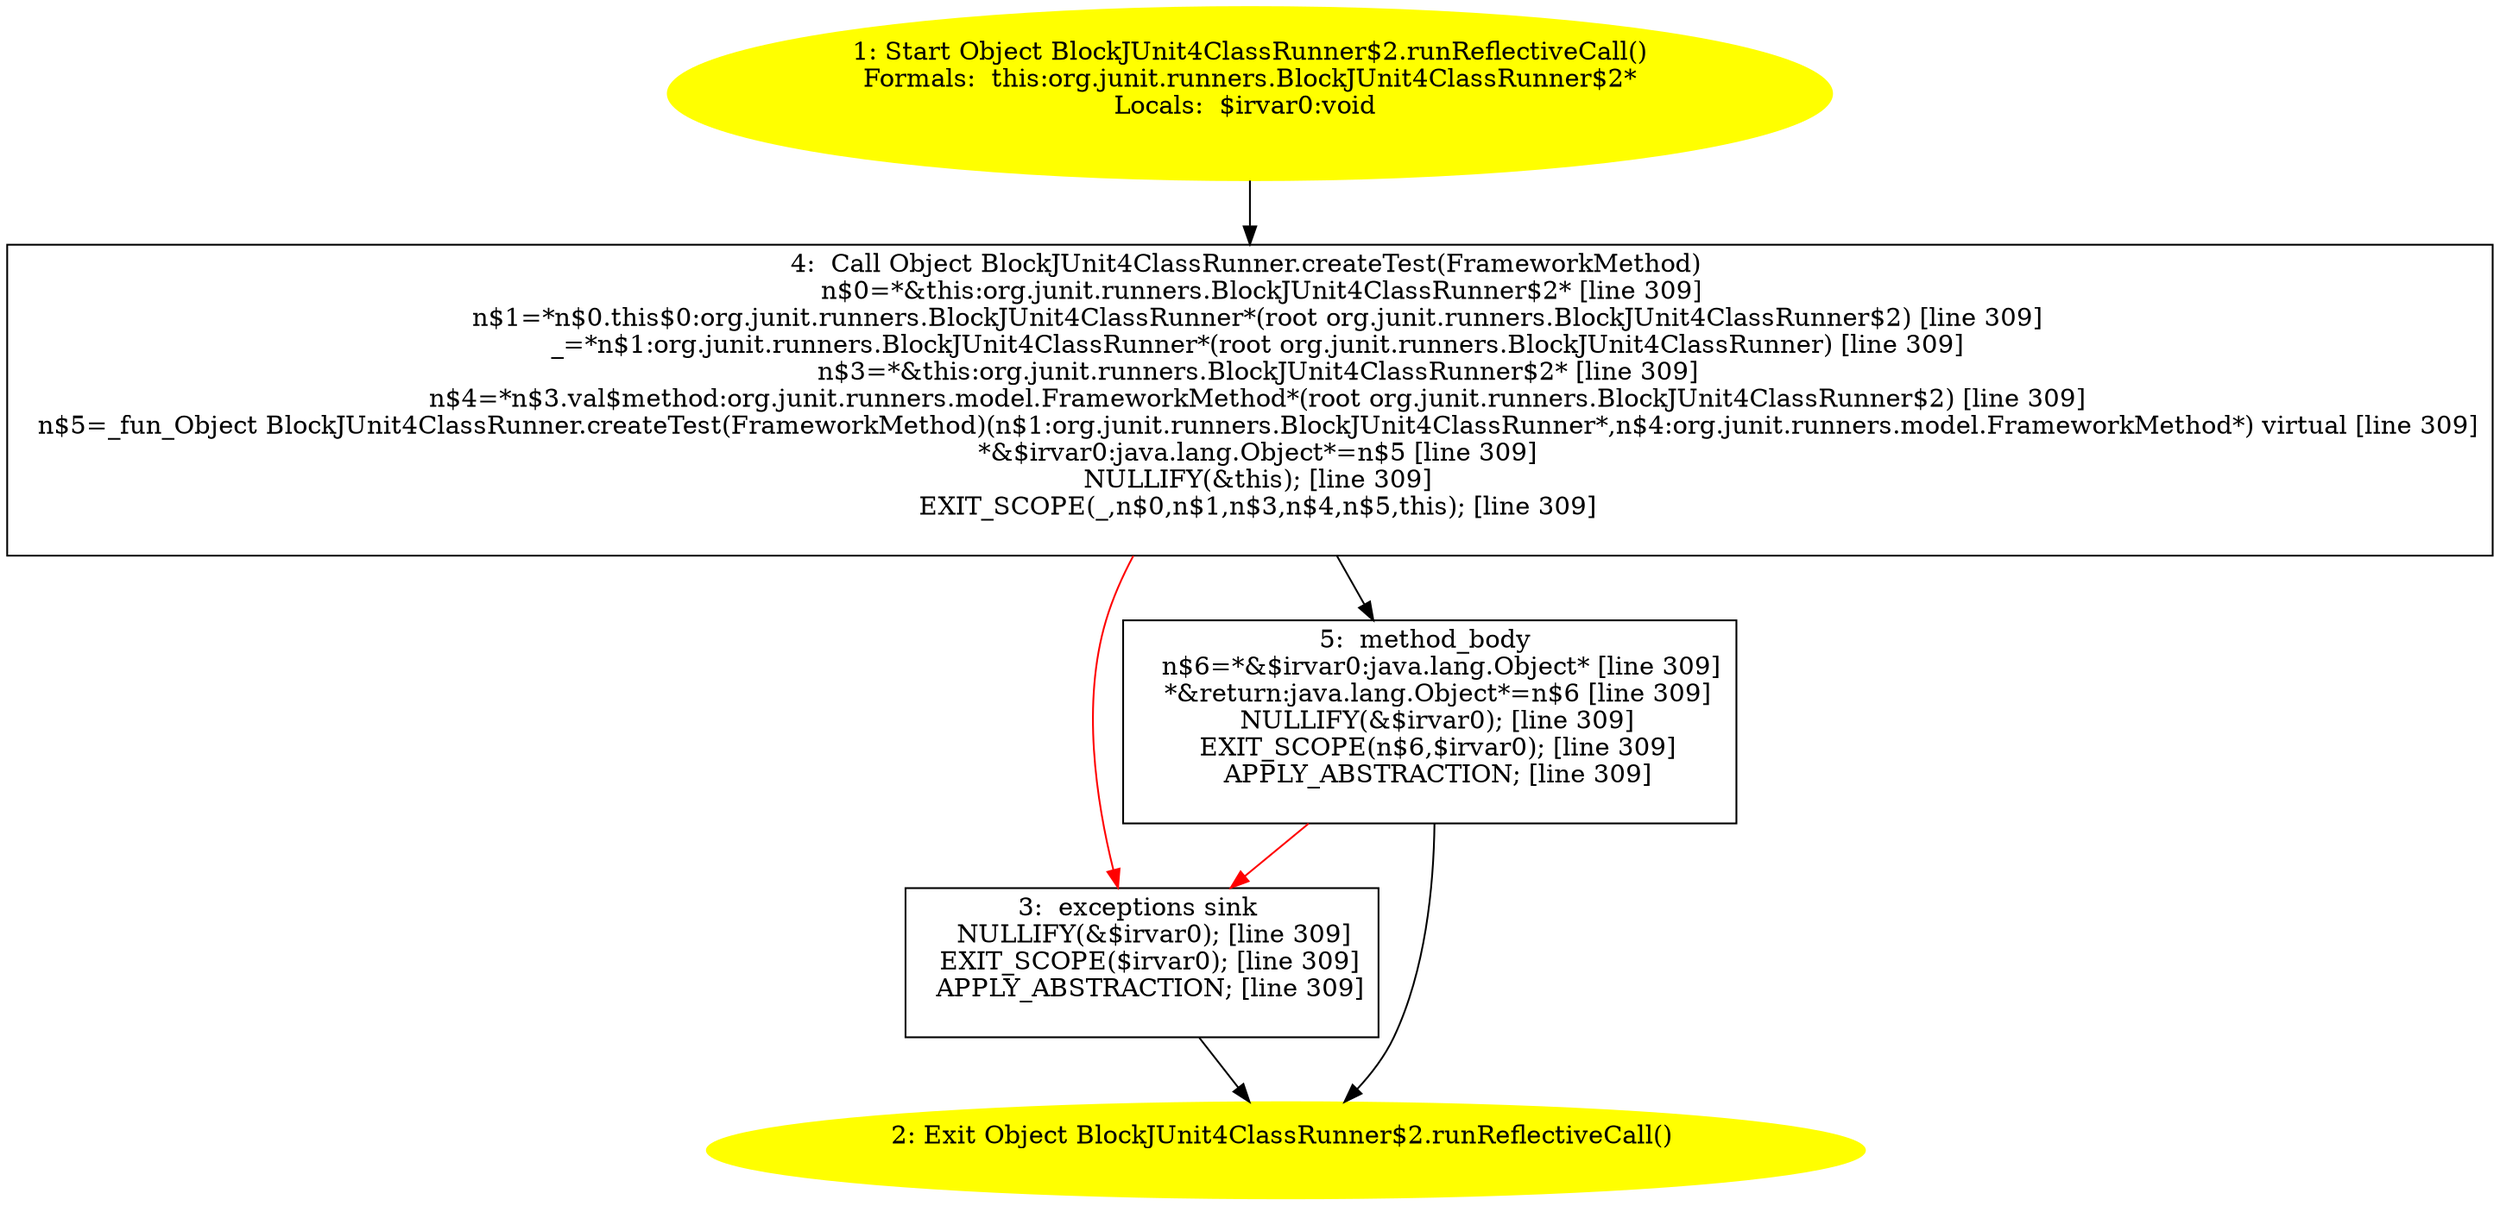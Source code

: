 /* @generated */
digraph cfg {
"org.junit.runners.BlockJUnit4ClassRunner$2.runReflectiveCall():java.lang.Object.3222102b67667dfcb93a253836f3f258_1" [label="1: Start Object BlockJUnit4ClassRunner$2.runReflectiveCall()\nFormals:  this:org.junit.runners.BlockJUnit4ClassRunner$2*\nLocals:  $irvar0:void \n  " color=yellow style=filled]
	

	 "org.junit.runners.BlockJUnit4ClassRunner$2.runReflectiveCall():java.lang.Object.3222102b67667dfcb93a253836f3f258_1" -> "org.junit.runners.BlockJUnit4ClassRunner$2.runReflectiveCall():java.lang.Object.3222102b67667dfcb93a253836f3f258_4" ;
"org.junit.runners.BlockJUnit4ClassRunner$2.runReflectiveCall():java.lang.Object.3222102b67667dfcb93a253836f3f258_2" [label="2: Exit Object BlockJUnit4ClassRunner$2.runReflectiveCall() \n  " color=yellow style=filled]
	

"org.junit.runners.BlockJUnit4ClassRunner$2.runReflectiveCall():java.lang.Object.3222102b67667dfcb93a253836f3f258_3" [label="3:  exceptions sink \n   NULLIFY(&$irvar0); [line 309]\n  EXIT_SCOPE($irvar0); [line 309]\n  APPLY_ABSTRACTION; [line 309]\n " shape="box"]
	

	 "org.junit.runners.BlockJUnit4ClassRunner$2.runReflectiveCall():java.lang.Object.3222102b67667dfcb93a253836f3f258_3" -> "org.junit.runners.BlockJUnit4ClassRunner$2.runReflectiveCall():java.lang.Object.3222102b67667dfcb93a253836f3f258_2" ;
"org.junit.runners.BlockJUnit4ClassRunner$2.runReflectiveCall():java.lang.Object.3222102b67667dfcb93a253836f3f258_4" [label="4:  Call Object BlockJUnit4ClassRunner.createTest(FrameworkMethod) \n   n$0=*&this:org.junit.runners.BlockJUnit4ClassRunner$2* [line 309]\n  n$1=*n$0.this$0:org.junit.runners.BlockJUnit4ClassRunner*(root org.junit.runners.BlockJUnit4ClassRunner$2) [line 309]\n  _=*n$1:org.junit.runners.BlockJUnit4ClassRunner*(root org.junit.runners.BlockJUnit4ClassRunner) [line 309]\n  n$3=*&this:org.junit.runners.BlockJUnit4ClassRunner$2* [line 309]\n  n$4=*n$3.val$method:org.junit.runners.model.FrameworkMethod*(root org.junit.runners.BlockJUnit4ClassRunner$2) [line 309]\n  n$5=_fun_Object BlockJUnit4ClassRunner.createTest(FrameworkMethod)(n$1:org.junit.runners.BlockJUnit4ClassRunner*,n$4:org.junit.runners.model.FrameworkMethod*) virtual [line 309]\n  *&$irvar0:java.lang.Object*=n$5 [line 309]\n  NULLIFY(&this); [line 309]\n  EXIT_SCOPE(_,n$0,n$1,n$3,n$4,n$5,this); [line 309]\n " shape="box"]
	

	 "org.junit.runners.BlockJUnit4ClassRunner$2.runReflectiveCall():java.lang.Object.3222102b67667dfcb93a253836f3f258_4" -> "org.junit.runners.BlockJUnit4ClassRunner$2.runReflectiveCall():java.lang.Object.3222102b67667dfcb93a253836f3f258_5" ;
	 "org.junit.runners.BlockJUnit4ClassRunner$2.runReflectiveCall():java.lang.Object.3222102b67667dfcb93a253836f3f258_4" -> "org.junit.runners.BlockJUnit4ClassRunner$2.runReflectiveCall():java.lang.Object.3222102b67667dfcb93a253836f3f258_3" [color="red" ];
"org.junit.runners.BlockJUnit4ClassRunner$2.runReflectiveCall():java.lang.Object.3222102b67667dfcb93a253836f3f258_5" [label="5:  method_body \n   n$6=*&$irvar0:java.lang.Object* [line 309]\n  *&return:java.lang.Object*=n$6 [line 309]\n  NULLIFY(&$irvar0); [line 309]\n  EXIT_SCOPE(n$6,$irvar0); [line 309]\n  APPLY_ABSTRACTION; [line 309]\n " shape="box"]
	

	 "org.junit.runners.BlockJUnit4ClassRunner$2.runReflectiveCall():java.lang.Object.3222102b67667dfcb93a253836f3f258_5" -> "org.junit.runners.BlockJUnit4ClassRunner$2.runReflectiveCall():java.lang.Object.3222102b67667dfcb93a253836f3f258_2" ;
	 "org.junit.runners.BlockJUnit4ClassRunner$2.runReflectiveCall():java.lang.Object.3222102b67667dfcb93a253836f3f258_5" -> "org.junit.runners.BlockJUnit4ClassRunner$2.runReflectiveCall():java.lang.Object.3222102b67667dfcb93a253836f3f258_3" [color="red" ];
}

